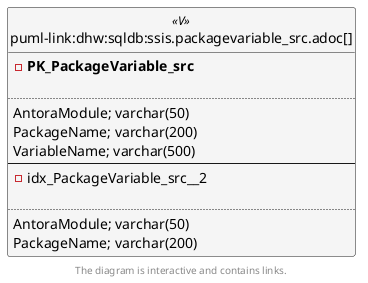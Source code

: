 @startuml
left to right direction
'top to bottom direction
hide circle
'avoide "." issues:
set namespaceSeparator none


skinparam class {
  BackgroundColor White
  BackgroundColor<<FN>> Yellow
  BackgroundColor<<FS>> Yellow
  BackgroundColor<<FT>> LightGray
  BackgroundColor<<IF>> Yellow
  BackgroundColor<<IS>> Yellow
  BackgroundColor<<P>> Aqua
  BackgroundColor<<PC>> Aqua
  BackgroundColor<<SN>> Yellow
  BackgroundColor<<SO>> SlateBlue
  BackgroundColor<<TF>> LightGray
  BackgroundColor<<TR>> Tomato
  BackgroundColor<<U>> White
  BackgroundColor<<V>> WhiteSmoke
  BackgroundColor<<X>> Aqua
  BackgroundColor<<external>> AliceBlue
}


entity "puml-link:dhw:sqldb:ssis.packagevariable_src.adoc[]" as ssis.PackageVariable_src << V >> {
- **PK_PackageVariable_src**

..
AntoraModule; varchar(50)
PackageName; varchar(200)
VariableName; varchar(500)
--
- idx_PackageVariable_src__2

..
AntoraModule; varchar(50)
PackageName; varchar(200)
}

footer The diagram is interactive and contains links.
@enduml

